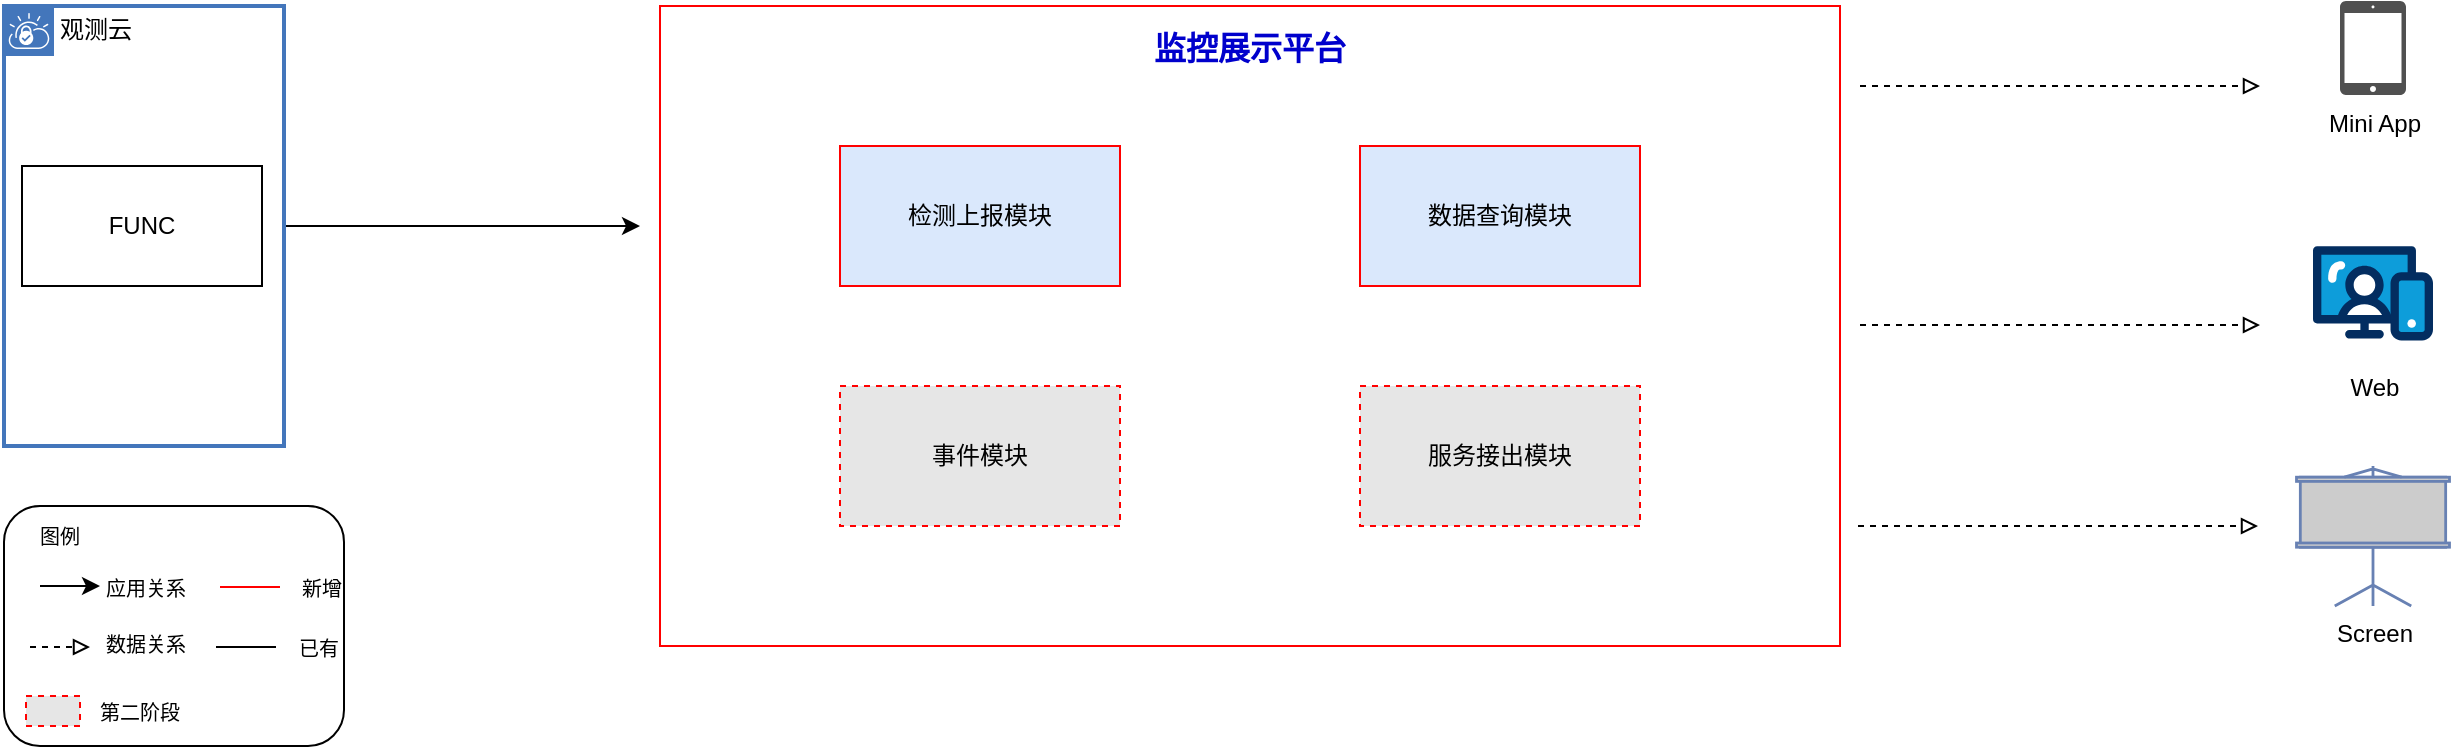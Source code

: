 <mxfile version="24.7.7">
  <diagram name="Page-1" id="grWeg9WmFBKsxtDqwtvw">
    <mxGraphModel dx="1386" dy="757" grid="1" gridSize="10" guides="1" tooltips="1" connect="1" arrows="1" fold="1" page="1" pageScale="1" pageWidth="827" pageHeight="1169" math="0" shadow="0">
      <root>
        <mxCell id="0" />
        <mxCell id="1" parent="0" />
        <mxCell id="pF5VhgAsKEO8zrK8QB7V-1" value="" style="rounded=1;whiteSpace=wrap;html=1;" vertex="1" parent="1">
          <mxGeometry x="42" y="390" width="170" height="120" as="geometry" />
        </mxCell>
        <mxCell id="pF5VhgAsKEO8zrK8QB7V-2" style="edgeStyle=orthogonalEdgeStyle;rounded=0;orthogonalLoop=1;jettySize=auto;html=1;" edge="1" parent="1" source="pF5VhgAsKEO8zrK8QB7V-3">
          <mxGeometry relative="1" as="geometry">
            <mxPoint x="360" y="250" as="targetPoint" />
          </mxGeometry>
        </mxCell>
        <mxCell id="pF5VhgAsKEO8zrK8QB7V-3" value="观测云" style="shape=mxgraph.ibm.box;prType=vpc;fontStyle=0;verticalAlign=top;align=left;spacingLeft=32;spacingTop=4;fillColor=none;rounded=0;whiteSpace=wrap;html=1;strokeColor=#4376BB;strokeWidth=2;dashed=0;container=1;spacing=-4;collapsible=0;expand=0;recursiveResize=0;" vertex="1" parent="1">
          <mxGeometry x="42" y="140" width="140" height="220" as="geometry" />
        </mxCell>
        <mxCell id="pF5VhgAsKEO8zrK8QB7V-4" value="FUNC" style="rounded=0;whiteSpace=wrap;html=1;" vertex="1" parent="pF5VhgAsKEO8zrK8QB7V-3">
          <mxGeometry x="9" y="80" width="120" height="60" as="geometry" />
        </mxCell>
        <mxCell id="pF5VhgAsKEO8zrK8QB7V-5" value="" style="rounded=0;whiteSpace=wrap;html=1;strokeColor=#FF0000;" vertex="1" parent="1">
          <mxGeometry x="370" y="140" width="590" height="320" as="geometry" />
        </mxCell>
        <mxCell id="pF5VhgAsKEO8zrK8QB7V-6" value="监控展示平台" style="text;html=1;align=center;verticalAlign=middle;whiteSpace=wrap;rounded=0;fontSize=16;fontStyle=1;fontFamily=Georgia;fontColor=#0000CC;" vertex="1" parent="1">
          <mxGeometry x="610" y="150" width="110" height="22" as="geometry" />
        </mxCell>
        <mxCell id="pF5VhgAsKEO8zrK8QB7V-7" value="检测上报模块" style="rounded=0;whiteSpace=wrap;html=1;fillColor=#dae8fc;strokeColor=#FF0000;" vertex="1" parent="1">
          <mxGeometry x="460" y="210" width="140" height="70" as="geometry" />
        </mxCell>
        <mxCell id="pF5VhgAsKEO8zrK8QB7V-8" value="数据查询模块" style="rounded=0;whiteSpace=wrap;html=1;fillColor=#dae8fc;strokeColor=#FF0000;" vertex="1" parent="1">
          <mxGeometry x="720" y="210" width="140" height="70" as="geometry" />
        </mxCell>
        <mxCell id="pF5VhgAsKEO8zrK8QB7V-9" value="事件模块" style="rounded=0;whiteSpace=wrap;html=1;fillColor=#E6E6E6;strokeColor=#FF0000;dashed=1;" vertex="1" parent="1">
          <mxGeometry x="460" y="330" width="140" height="70" as="geometry" />
        </mxCell>
        <mxCell id="pF5VhgAsKEO8zrK8QB7V-10" value="图例" style="text;html=1;align=center;verticalAlign=middle;whiteSpace=wrap;rounded=0;fontSize=10;" vertex="1" parent="1">
          <mxGeometry x="40" y="390" width="60" height="30" as="geometry" />
        </mxCell>
        <mxCell id="pF5VhgAsKEO8zrK8QB7V-11" value="" style="endArrow=classic;html=1;rounded=0;fontSize=10;" edge="1" parent="1">
          <mxGeometry width="50" height="50" relative="1" as="geometry">
            <mxPoint x="60" y="430" as="sourcePoint" />
            <mxPoint x="90" y="430" as="targetPoint" />
          </mxGeometry>
        </mxCell>
        <mxCell id="pF5VhgAsKEO8zrK8QB7V-12" value="应用关系" style="text;html=1;align=center;verticalAlign=middle;whiteSpace=wrap;rounded=0;fontSize=10;" vertex="1" parent="1">
          <mxGeometry x="83" y="416" width="60" height="30" as="geometry" />
        </mxCell>
        <mxCell id="pF5VhgAsKEO8zrK8QB7V-13" value="" style="endArrow=none;html=1;rounded=0;strokeColor=#FF0000;fontSize=10;" edge="1" parent="1">
          <mxGeometry width="50" height="50" relative="1" as="geometry">
            <mxPoint x="150" y="430.5" as="sourcePoint" />
            <mxPoint x="180" y="430.5" as="targetPoint" />
          </mxGeometry>
        </mxCell>
        <mxCell id="pF5VhgAsKEO8zrK8QB7V-14" value="新增" style="text;html=1;align=center;verticalAlign=middle;whiteSpace=wrap;rounded=0;fontSize=10;" vertex="1" parent="1">
          <mxGeometry x="170" y="416" width="62" height="30" as="geometry" />
        </mxCell>
        <mxCell id="pF5VhgAsKEO8zrK8QB7V-15" value="" style="endArrow=none;html=1;rounded=0;strokeColor=#000000;fontSize=10;" edge="1" parent="1">
          <mxGeometry width="50" height="50" relative="1" as="geometry">
            <mxPoint x="148" y="460.5" as="sourcePoint" />
            <mxPoint x="178" y="460.5" as="targetPoint" />
          </mxGeometry>
        </mxCell>
        <mxCell id="pF5VhgAsKEO8zrK8QB7V-16" value="已有" style="text;html=1;align=center;verticalAlign=middle;whiteSpace=wrap;rounded=0;fontSize=10;" vertex="1" parent="1">
          <mxGeometry x="169" y="446" width="61" height="30" as="geometry" />
        </mxCell>
        <mxCell id="pF5VhgAsKEO8zrK8QB7V-17" value="Mini App" style="sketch=0;pointerEvents=1;shadow=0;dashed=0;html=1;strokeColor=none;fillColor=#505050;labelPosition=center;verticalLabelPosition=bottom;verticalAlign=top;outlineConnect=0;align=center;shape=mxgraph.office.devices.ipad_mini;" vertex="1" parent="1">
          <mxGeometry x="1210" y="137.5" width="33" height="47" as="geometry" />
        </mxCell>
        <mxCell id="pF5VhgAsKEO8zrK8QB7V-18" value="Web" style="verticalLabelPosition=bottom;aspect=fixed;html=1;shape=mxgraph.salesforce.web;" vertex="1" parent="1">
          <mxGeometry x="1196.5" y="260" width="60" height="47.4" as="geometry" />
        </mxCell>
        <mxCell id="pF5VhgAsKEO8zrK8QB7V-19" value="&lt;font color=&quot;#000000&quot;&gt;Screen&lt;/font&gt;" style="fontColor=#0066CC;verticalAlign=top;verticalLabelPosition=bottom;labelPosition=center;align=center;html=1;outlineConnect=0;fillColor=#CCCCCC;strokeColor=#6881B3;gradientColor=none;gradientDirection=north;strokeWidth=2;shape=mxgraph.networks.video_projector_screen;" vertex="1" parent="1">
          <mxGeometry x="1188.25" y="370" width="76.5" height="70" as="geometry" />
        </mxCell>
        <mxCell id="pF5VhgAsKEO8zrK8QB7V-20" value="" style="endArrow=block;dashed=1;html=1;rounded=0;endFill=0;" edge="1" parent="1">
          <mxGeometry width="50" height="50" relative="1" as="geometry">
            <mxPoint x="970" y="180" as="sourcePoint" />
            <mxPoint x="1170" y="180" as="targetPoint" />
          </mxGeometry>
        </mxCell>
        <mxCell id="pF5VhgAsKEO8zrK8QB7V-21" value="" style="endArrow=block;dashed=1;html=1;rounded=0;endFill=0;" edge="1" parent="1">
          <mxGeometry width="50" height="50" relative="1" as="geometry">
            <mxPoint x="970" y="299.5" as="sourcePoint" />
            <mxPoint x="1170" y="299.5" as="targetPoint" />
          </mxGeometry>
        </mxCell>
        <mxCell id="pF5VhgAsKEO8zrK8QB7V-22" value="" style="endArrow=block;dashed=1;html=1;rounded=0;endFill=0;" edge="1" parent="1">
          <mxGeometry width="50" height="50" relative="1" as="geometry">
            <mxPoint x="969" y="400" as="sourcePoint" />
            <mxPoint x="1169" y="400" as="targetPoint" />
            <Array as="points">
              <mxPoint x="1059" y="400" />
            </Array>
          </mxGeometry>
        </mxCell>
        <mxCell id="pF5VhgAsKEO8zrK8QB7V-23" value="" style="endArrow=block;dashed=1;html=1;rounded=0;endFill=0;fontSize=10;" edge="1" parent="1">
          <mxGeometry width="50" height="50" relative="1" as="geometry">
            <mxPoint x="55" y="460.5" as="sourcePoint" />
            <mxPoint x="85" y="460.5" as="targetPoint" />
          </mxGeometry>
        </mxCell>
        <mxCell id="pF5VhgAsKEO8zrK8QB7V-24" value="数据关系" style="text;html=1;align=center;verticalAlign=middle;whiteSpace=wrap;rounded=0;fontSize=10;" vertex="1" parent="1">
          <mxGeometry x="83" y="444" width="60" height="30" as="geometry" />
        </mxCell>
        <mxCell id="pF5VhgAsKEO8zrK8QB7V-25" value="服务接出模块" style="rounded=0;whiteSpace=wrap;html=1;fillColor=#E6E6E6;strokeColor=#FF0000;dashed=1;" vertex="1" parent="1">
          <mxGeometry x="720" y="330" width="140" height="70" as="geometry" />
        </mxCell>
        <mxCell id="pF5VhgAsKEO8zrK8QB7V-26" value="" style="rounded=0;whiteSpace=wrap;html=1;fillColor=#E6E6E6;strokeColor=#FF0000;dashed=1;fontSize=10;" vertex="1" parent="1">
          <mxGeometry x="53" y="485" width="27" height="15" as="geometry" />
        </mxCell>
        <mxCell id="pF5VhgAsKEO8zrK8QB7V-27" value="第二阶段" style="text;html=1;align=center;verticalAlign=middle;whiteSpace=wrap;rounded=0;fontSize=10;" vertex="1" parent="1">
          <mxGeometry x="80" y="478" width="60" height="30" as="geometry" />
        </mxCell>
      </root>
    </mxGraphModel>
  </diagram>
</mxfile>
